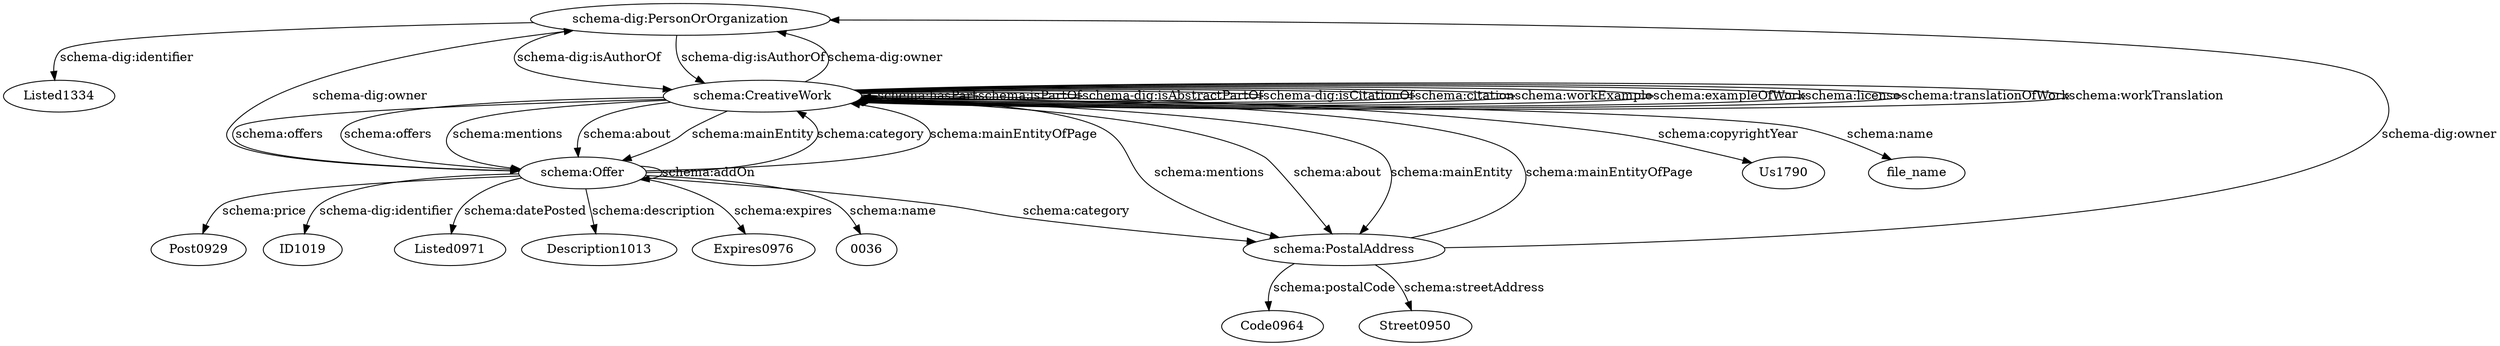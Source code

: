 digraph {
  Listed1334 [type=attribute_name,label=Listed1334]
  "schema-dig:PersonOrOrganization1" [type=class_uri,label="schema-dig:PersonOrOrganization"]
  Us1790 [type=attribute_name,label=Us1790]
  "schema:CreativeWork1" [type=class_uri,label="schema:CreativeWork"]
  file_name [type=attribute_name,label=file_name]
  ID1019 [type=attribute_name,label=ID1019]
  "schema:Offer1" [type=class_uri,label="schema:Offer"]
  Listed0971 [type=attribute_name,label=Listed0971]
  Description1013 [type=attribute_name,label=Description1013]
  Expires0976 [type=attribute_name,label=Expires0976]
  "0036" [type=attribute_name,label="0036"]
  Post0929 [type=attribute_name,label=Post0929]
  Code0964 [type=attribute_name,label=Code0964]
  "schema:PostalAddress1" [type=class_uri,label="schema:PostalAddress"]
  Street0950 [type=attribute_name,label=Street0950]
  "schema-dig:PersonOrOrganization1" -> Listed1334 [label="schema-dig:identifier",type=st_property_uri]
  "schema:CreativeWork1" -> Us1790 [label="schema:copyrightYear",type=st_property_uri]
  "schema:CreativeWork1" -> file_name [label="schema:name",type=st_property_uri]
  "schema:Offer1" -> ID1019 [label="schema-dig:identifier",type=st_property_uri]
  "schema:Offer1" -> Listed0971 [label="schema:datePosted",type=st_property_uri]
  "schema:Offer1" -> Description1013 [label="schema:description",type=st_property_uri]
  "schema:Offer1" -> Expires0976 [label="schema:expires",type=st_property_uri]
  "schema:Offer1" -> "0036" [label="schema:name",type=st_property_uri]
  "schema:Offer1" -> Post0929 [label="schema:price",type=st_property_uri]
  "schema:PostalAddress1" -> Code0964 [label="schema:postalCode",type=st_property_uri]
  "schema:PostalAddress1" -> Street0950 [label="schema:streetAddress",type=st_property_uri]
  "schema-dig:PersonOrOrganization1" -> "schema:CreativeWork1" [label="schema-dig:isAuthorOf",type=direct_property_uri,weight=1]
  "schema:CreativeWork1" -> "schema:CreativeWork1" [label="schema:hasPart",type=direct_property_uri,weight=1]
  "schema:CreativeWork1" -> "schema:CreativeWork1" [label="schema:isPartOf",type=direct_property_uri,weight=1]
  "schema:CreativeWork1" -> "schema:CreativeWork1" [label="schema-dig:isAbstractPartOf",type=direct_property_uri,weight=1]
  "schema:CreativeWork1" -> "schema:CreativeWork1" [label="schema-dig:isCitationOf",type=direct_property_uri,weight=1]
  "schema:CreativeWork1" -> "schema:CreativeWork1" [label="schema:citation",type=direct_property_uri,weight=1]
  "schema:CreativeWork1" -> "schema:CreativeWork1" [label="schema:workExample",type=direct_property_uri,weight=1]
  "schema:CreativeWork1" -> "schema:CreativeWork1" [label="schema:exampleOfWork",type=direct_property_uri,weight=1]
  "schema:CreativeWork1" -> "schema:CreativeWork1" [label="schema:license",type=direct_property_uri,weight=1]
  "schema:CreativeWork1" -> "schema:CreativeWork1" [label="schema:translationOfWork",type=direct_property_uri,weight=1]
  "schema:CreativeWork1" -> "schema:CreativeWork1" [label="schema:workTranslation",type=direct_property_uri,weight=1]
  "schema:CreativeWork1" -> "schema:Offer1" [label="schema:offers",type=direct_property_uri,weight=1]
  "schema:Offer1" -> "schema:Offer1" [label="schema:addOn",type=direct_property_uri,weight=1]
  "schema-dig:PersonOrOrganization1" -> "schema:CreativeWork1" [label="schema-dig:isAuthorOf",type=inherited,weight=4]
  "schema:CreativeWork1" -> "schema-dig:PersonOrOrganization1" [label="schema-dig:owner",type=inherited,weight=4]
  "schema:CreativeWork1" -> "schema:Offer1" [label="schema:offers",type=inherited,weight=4]
  "schema:CreativeWork1" -> "schema:Offer1" [label="schema:mentions",type=inherited,weight=4]
  "schema:CreativeWork1" -> "schema:Offer1" [label="schema:about",type=inherited,weight=4]
  "schema:CreativeWork1" -> "schema:Offer1" [label="schema:mainEntity",type=inherited,weight=4]
  "schema:CreativeWork1" -> "schema:PostalAddress1" [label="schema:mentions",type=inherited,weight=4]
  "schema:CreativeWork1" -> "schema:PostalAddress1" [label="schema:about",type=inherited,weight=4]
  "schema:CreativeWork1" -> "schema:PostalAddress1" [label="schema:mainEntity",type=inherited,weight=4]
  "schema:Offer1" -> "schema-dig:PersonOrOrganization1" [label="schema-dig:owner",type=inherited,weight=4]
  "schema:Offer1" -> "schema:CreativeWork1" [label="schema:category",type=inherited,weight=4]
  "schema:Offer1" -> "schema:CreativeWork1" [label="schema:mainEntityOfPage",type=inherited,weight=4]
  "schema:Offer1" -> "schema:PostalAddress1" [label="schema:category",type=inherited,weight=4]
  "schema:PostalAddress1" -> "schema-dig:PersonOrOrganization1" [label="schema-dig:owner",type=inherited,weight=4]
  "schema:PostalAddress1" -> "schema:CreativeWork1" [label="schema:mainEntityOfPage",type=inherited,weight=4]
}
